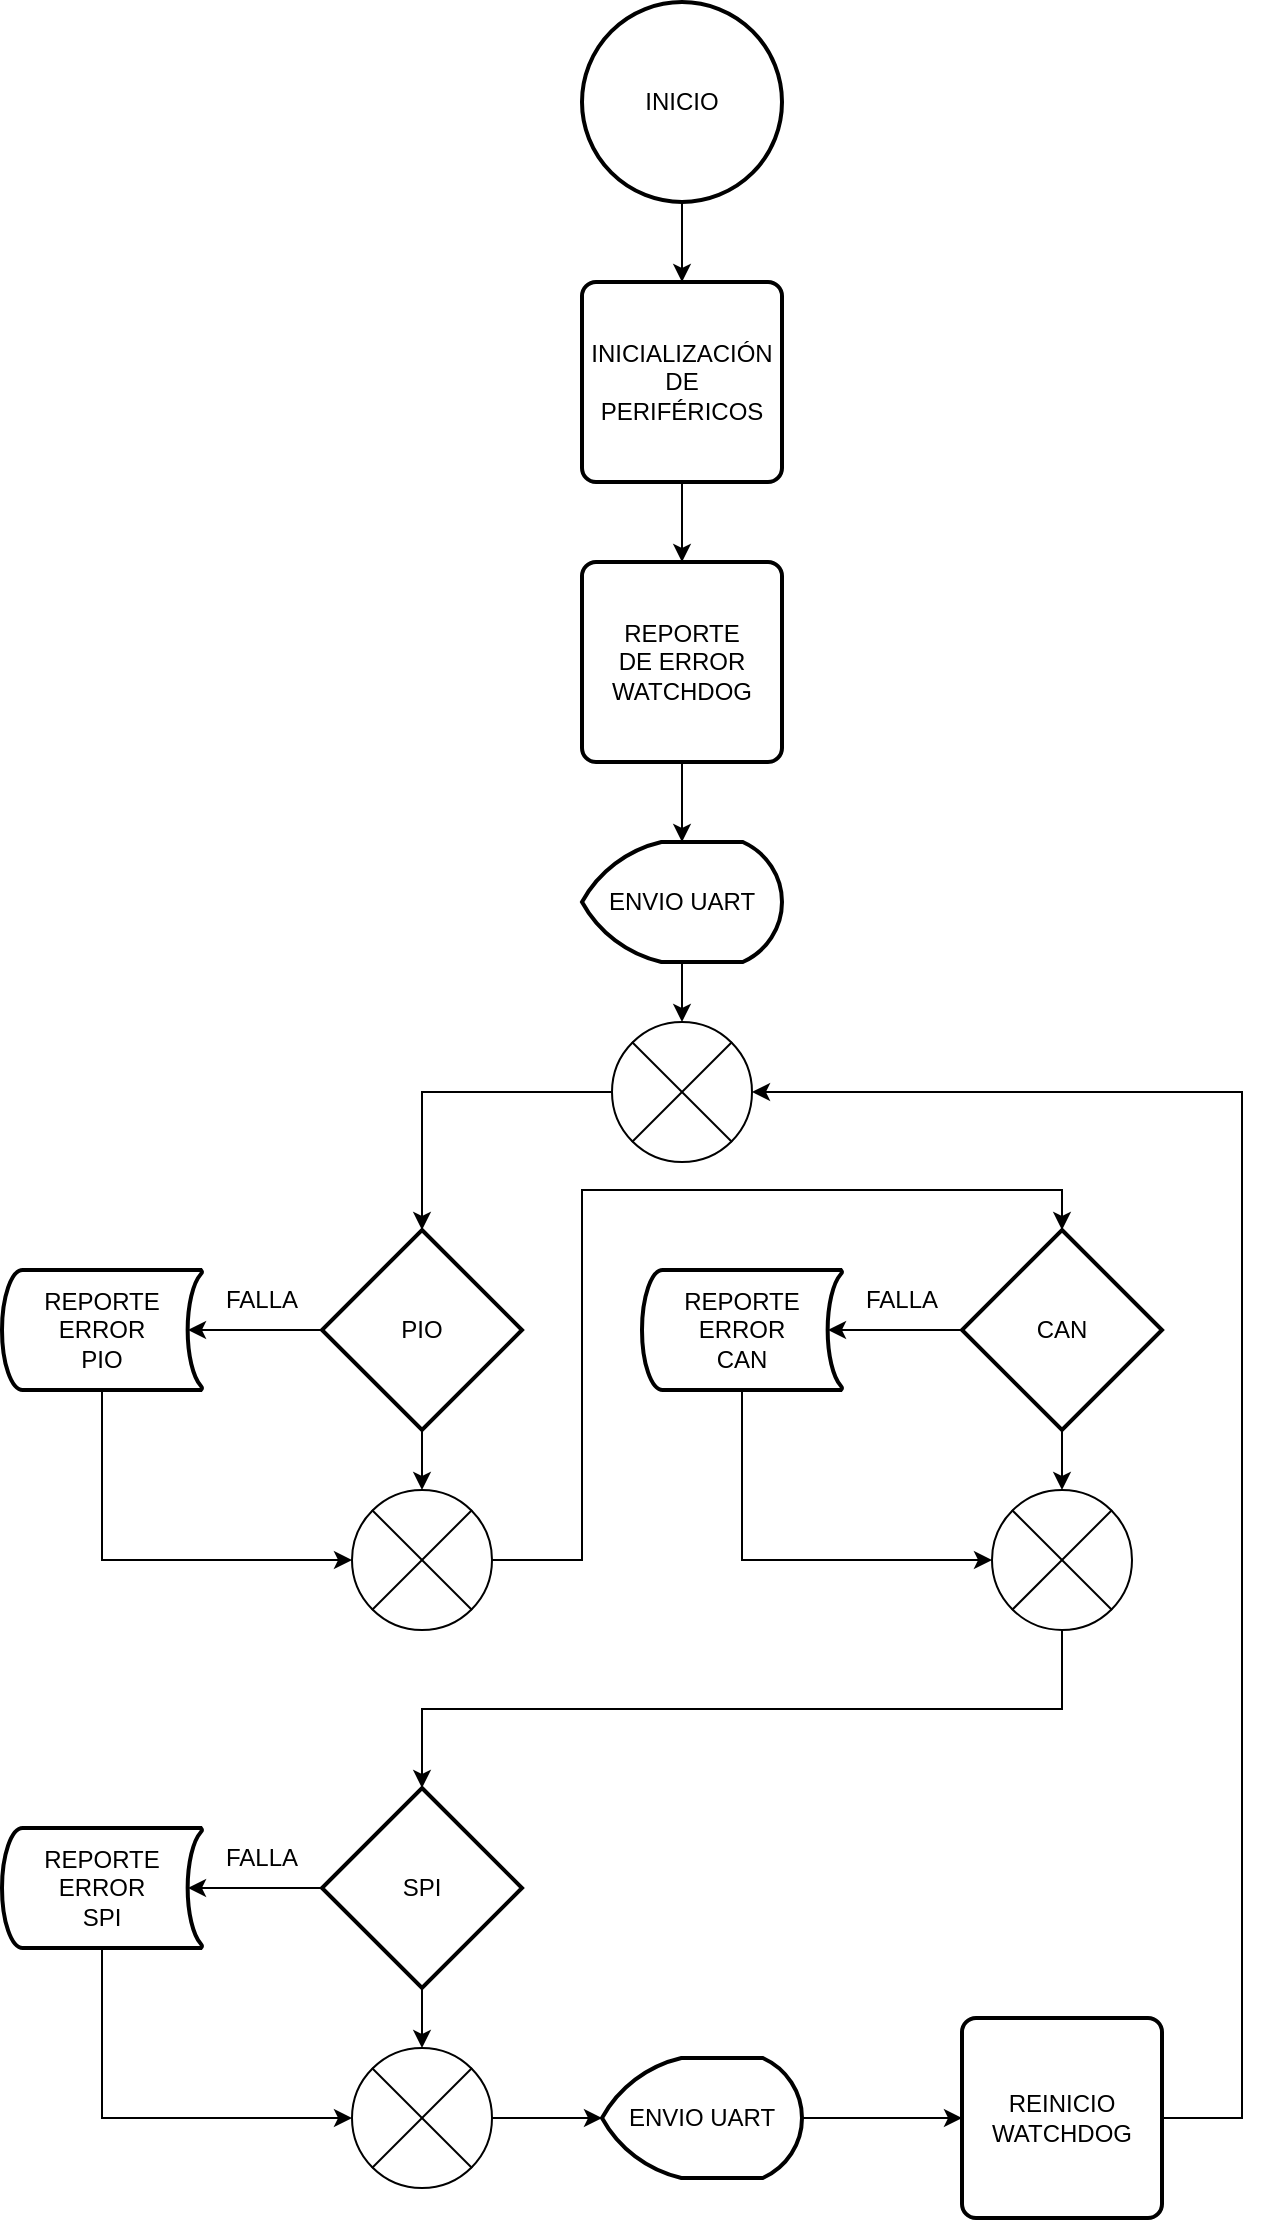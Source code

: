 <mxfile version="18.0.2" type="device"><diagram id="fPN3TaRxC34Nh6Cp19bA" name="Page-1"><mxGraphModel dx="1021" dy="505" grid="1" gridSize="10" guides="1" tooltips="1" connect="1" arrows="1" fold="1" page="1" pageScale="1" pageWidth="827" pageHeight="1169" math="0" shadow="0"><root><mxCell id="0"/><mxCell id="1" parent="0"/><mxCell id="mGMuD2tFGiobkgzqrPW2-1" style="edgeStyle=orthogonalEdgeStyle;rounded=0;orthogonalLoop=1;jettySize=auto;html=1;exitX=0.5;exitY=1;exitDx=0;exitDy=0;exitPerimeter=0;" edge="1" parent="1" source="JW1_5qMunw-wC9yqI5Fl-5" target="JW1_5qMunw-wC9yqI5Fl-6"><mxGeometry relative="1" as="geometry"/></mxCell><mxCell id="JW1_5qMunw-wC9yqI5Fl-5" value="INICIO" style="strokeWidth=2;html=1;shape=mxgraph.flowchart.start_2;whiteSpace=wrap;" parent="1" vertex="1"><mxGeometry x="430" y="47" width="100" height="100" as="geometry"/></mxCell><mxCell id="mGMuD2tFGiobkgzqrPW2-2" style="edgeStyle=orthogonalEdgeStyle;rounded=0;orthogonalLoop=1;jettySize=auto;html=1;exitX=0.5;exitY=1;exitDx=0;exitDy=0;entryX=0.5;entryY=0;entryDx=0;entryDy=0;" edge="1" parent="1" source="JW1_5qMunw-wC9yqI5Fl-6" target="JW1_5qMunw-wC9yqI5Fl-7"><mxGeometry relative="1" as="geometry"/></mxCell><mxCell id="JW1_5qMunw-wC9yqI5Fl-6" value="&lt;div&gt;INICIALIZACIÓN&lt;/div&gt;&lt;div&gt;DE&lt;/div&gt;&lt;div&gt;PERIFÉRICOS&lt;br&gt;&lt;/div&gt;" style="rounded=1;whiteSpace=wrap;html=1;absoluteArcSize=1;arcSize=14;strokeWidth=2;" parent="1" vertex="1"><mxGeometry x="430" y="187" width="100" height="100" as="geometry"/></mxCell><mxCell id="mGMuD2tFGiobkgzqrPW2-3" style="edgeStyle=orthogonalEdgeStyle;rounded=0;orthogonalLoop=1;jettySize=auto;html=1;exitX=0.5;exitY=1;exitDx=0;exitDy=0;entryX=0.5;entryY=0;entryDx=0;entryDy=0;entryPerimeter=0;" edge="1" parent="1" source="JW1_5qMunw-wC9yqI5Fl-7" target="JW1_5qMunw-wC9yqI5Fl-9"><mxGeometry relative="1" as="geometry"/></mxCell><mxCell id="JW1_5qMunw-wC9yqI5Fl-7" value="&lt;div&gt;REPORTE&lt;/div&gt;&lt;div&gt;DE ERROR&lt;/div&gt;&lt;div&gt;WATCHDOG&lt;br&gt;&lt;/div&gt;" style="rounded=1;whiteSpace=wrap;html=1;absoluteArcSize=1;arcSize=14;strokeWidth=2;" parent="1" vertex="1"><mxGeometry x="430" y="327" width="100" height="100" as="geometry"/></mxCell><mxCell id="JW1_5qMunw-wC9yqI5Fl-27" style="edgeStyle=orthogonalEdgeStyle;rounded=0;orthogonalLoop=1;jettySize=auto;html=1;exitX=0.5;exitY=1;exitDx=0;exitDy=0;exitPerimeter=0;entryX=0.5;entryY=0;entryDx=0;entryDy=0;entryPerimeter=0;" parent="1" source="JW1_5qMunw-wC9yqI5Fl-9" target="JW1_5qMunw-wC9yqI5Fl-26" edge="1"><mxGeometry relative="1" as="geometry"/></mxCell><mxCell id="JW1_5qMunw-wC9yqI5Fl-9" value="ENVIO UART" style="strokeWidth=2;html=1;shape=mxgraph.flowchart.display;whiteSpace=wrap;" parent="1" vertex="1"><mxGeometry x="430" y="467" width="100" height="60" as="geometry"/></mxCell><mxCell id="JW1_5qMunw-wC9yqI5Fl-15" style="edgeStyle=orthogonalEdgeStyle;rounded=0;orthogonalLoop=1;jettySize=auto;html=1;exitX=0;exitY=0.5;exitDx=0;exitDy=0;exitPerimeter=0;entryX=0.93;entryY=0.5;entryDx=0;entryDy=0;entryPerimeter=0;" parent="1" source="JW1_5qMunw-wC9yqI5Fl-13" target="JW1_5qMunw-wC9yqI5Fl-14" edge="1"><mxGeometry relative="1" as="geometry"/></mxCell><mxCell id="JW1_5qMunw-wC9yqI5Fl-23" style="edgeStyle=orthogonalEdgeStyle;rounded=0;orthogonalLoop=1;jettySize=auto;html=1;exitX=0.5;exitY=1;exitDx=0;exitDy=0;exitPerimeter=0;" parent="1" source="JW1_5qMunw-wC9yqI5Fl-13" target="JW1_5qMunw-wC9yqI5Fl-22" edge="1"><mxGeometry relative="1" as="geometry"/></mxCell><mxCell id="JW1_5qMunw-wC9yqI5Fl-13" value="PIO" style="strokeWidth=2;html=1;shape=mxgraph.flowchart.decision;whiteSpace=wrap;" parent="1" vertex="1"><mxGeometry x="300" y="661" width="100" height="100" as="geometry"/></mxCell><mxCell id="JW1_5qMunw-wC9yqI5Fl-24" style="edgeStyle=orthogonalEdgeStyle;rounded=0;orthogonalLoop=1;jettySize=auto;html=1;exitX=0.5;exitY=1;exitDx=0;exitDy=0;exitPerimeter=0;entryX=0;entryY=0.5;entryDx=0;entryDy=0;entryPerimeter=0;" parent="1" source="JW1_5qMunw-wC9yqI5Fl-14" target="JW1_5qMunw-wC9yqI5Fl-22" edge="1"><mxGeometry relative="1" as="geometry"/></mxCell><mxCell id="JW1_5qMunw-wC9yqI5Fl-14" value="&lt;div&gt;REPORTE&lt;/div&gt;&lt;div&gt;ERROR&lt;/div&gt;&lt;div&gt;PIO&lt;br&gt;&lt;/div&gt;" style="strokeWidth=2;html=1;shape=mxgraph.flowchart.stored_data;whiteSpace=wrap;" parent="1" vertex="1"><mxGeometry x="140" y="681" width="100" height="60" as="geometry"/></mxCell><mxCell id="JW1_5qMunw-wC9yqI5Fl-30" style="edgeStyle=orthogonalEdgeStyle;rounded=0;orthogonalLoop=1;jettySize=auto;html=1;exitX=0.5;exitY=1;exitDx=0;exitDy=0;exitPerimeter=0;entryX=0.5;entryY=0;entryDx=0;entryDy=0;entryPerimeter=0;" parent="1" source="JW1_5qMunw-wC9yqI5Fl-17" target="JW1_5qMunw-wC9yqI5Fl-29" edge="1"><mxGeometry relative="1" as="geometry"/></mxCell><mxCell id="JW1_5qMunw-wC9yqI5Fl-34" style="edgeStyle=orthogonalEdgeStyle;rounded=0;orthogonalLoop=1;jettySize=auto;html=1;exitX=0;exitY=0.5;exitDx=0;exitDy=0;exitPerimeter=0;entryX=0.93;entryY=0.5;entryDx=0;entryDy=0;entryPerimeter=0;" parent="1" source="JW1_5qMunw-wC9yqI5Fl-17" target="JW1_5qMunw-wC9yqI5Fl-18" edge="1"><mxGeometry relative="1" as="geometry"/></mxCell><mxCell id="JW1_5qMunw-wC9yqI5Fl-17" value="CAN" style="strokeWidth=2;html=1;shape=mxgraph.flowchart.decision;whiteSpace=wrap;" parent="1" vertex="1"><mxGeometry x="620" y="661" width="100" height="100" as="geometry"/></mxCell><mxCell id="JW1_5qMunw-wC9yqI5Fl-49" style="edgeStyle=orthogonalEdgeStyle;rounded=0;orthogonalLoop=1;jettySize=auto;html=1;exitX=0.5;exitY=1;exitDx=0;exitDy=0;exitPerimeter=0;entryX=0;entryY=0.5;entryDx=0;entryDy=0;entryPerimeter=0;" parent="1" source="JW1_5qMunw-wC9yqI5Fl-18" target="JW1_5qMunw-wC9yqI5Fl-29" edge="1"><mxGeometry relative="1" as="geometry"/></mxCell><mxCell id="JW1_5qMunw-wC9yqI5Fl-18" value="&lt;div&gt;REPORTE&lt;/div&gt;&lt;div&gt;ERROR&lt;/div&gt;&lt;div&gt;CAN&lt;br&gt;&lt;/div&gt;" style="strokeWidth=2;html=1;shape=mxgraph.flowchart.stored_data;whiteSpace=wrap;" parent="1" vertex="1"><mxGeometry x="460" y="681" width="100" height="60" as="geometry"/></mxCell><mxCell id="JW1_5qMunw-wC9yqI5Fl-19" style="edgeStyle=orthogonalEdgeStyle;rounded=0;orthogonalLoop=1;jettySize=auto;html=1;exitX=0;exitY=0.5;exitDx=0;exitDy=0;exitPerimeter=0;entryX=0.93;entryY=0.5;entryDx=0;entryDy=0;entryPerimeter=0;" parent="1" source="JW1_5qMunw-wC9yqI5Fl-20" target="JW1_5qMunw-wC9yqI5Fl-21" edge="1"><mxGeometry relative="1" as="geometry"/></mxCell><mxCell id="JW1_5qMunw-wC9yqI5Fl-37" style="edgeStyle=orthogonalEdgeStyle;rounded=0;orthogonalLoop=1;jettySize=auto;html=1;exitX=0.5;exitY=1;exitDx=0;exitDy=0;exitPerimeter=0;entryX=0.5;entryY=0;entryDx=0;entryDy=0;entryPerimeter=0;" parent="1" source="JW1_5qMunw-wC9yqI5Fl-20" target="JW1_5qMunw-wC9yqI5Fl-36" edge="1"><mxGeometry relative="1" as="geometry"/></mxCell><mxCell id="JW1_5qMunw-wC9yqI5Fl-20" value="SPI" style="strokeWidth=2;html=1;shape=mxgraph.flowchart.decision;whiteSpace=wrap;" parent="1" vertex="1"><mxGeometry x="300" y="940" width="100" height="100" as="geometry"/></mxCell><mxCell id="JW1_5qMunw-wC9yqI5Fl-39" style="edgeStyle=orthogonalEdgeStyle;rounded=0;orthogonalLoop=1;jettySize=auto;html=1;exitX=0.5;exitY=1;exitDx=0;exitDy=0;exitPerimeter=0;entryX=0;entryY=0.5;entryDx=0;entryDy=0;entryPerimeter=0;" parent="1" source="JW1_5qMunw-wC9yqI5Fl-21" target="JW1_5qMunw-wC9yqI5Fl-36" edge="1"><mxGeometry relative="1" as="geometry"/></mxCell><mxCell id="JW1_5qMunw-wC9yqI5Fl-21" value="&lt;div&gt;REPORTE&lt;/div&gt;&lt;div&gt;ERROR&lt;/div&gt;SPI" style="strokeWidth=2;html=1;shape=mxgraph.flowchart.stored_data;whiteSpace=wrap;" parent="1" vertex="1"><mxGeometry x="140" y="960" width="100" height="60" as="geometry"/></mxCell><mxCell id="JW1_5qMunw-wC9yqI5Fl-35" style="edgeStyle=orthogonalEdgeStyle;rounded=0;orthogonalLoop=1;jettySize=auto;html=1;exitX=1;exitY=0.5;exitDx=0;exitDy=0;exitPerimeter=0;entryX=0.5;entryY=0;entryDx=0;entryDy=0;entryPerimeter=0;" parent="1" source="JW1_5qMunw-wC9yqI5Fl-22" target="JW1_5qMunw-wC9yqI5Fl-17" edge="1"><mxGeometry relative="1" as="geometry"><Array as="points"><mxPoint x="430" y="826"/><mxPoint x="430" y="641"/><mxPoint x="670" y="641"/></Array></mxGeometry></mxCell><mxCell id="JW1_5qMunw-wC9yqI5Fl-22" value="" style="verticalLabelPosition=bottom;verticalAlign=top;html=1;shape=mxgraph.flowchart.or;" parent="1" vertex="1"><mxGeometry x="315" y="791" width="70" height="70" as="geometry"/></mxCell><mxCell id="mGMuD2tFGiobkgzqrPW2-4" style="edgeStyle=orthogonalEdgeStyle;rounded=0;orthogonalLoop=1;jettySize=auto;html=1;exitX=0;exitY=0.5;exitDx=0;exitDy=0;exitPerimeter=0;" edge="1" parent="1" source="JW1_5qMunw-wC9yqI5Fl-26" target="JW1_5qMunw-wC9yqI5Fl-13"><mxGeometry relative="1" as="geometry"/></mxCell><mxCell id="JW1_5qMunw-wC9yqI5Fl-26" value="" style="verticalLabelPosition=bottom;verticalAlign=top;html=1;shape=mxgraph.flowchart.or;" parent="1" vertex="1"><mxGeometry x="445" y="557" width="70" height="70" as="geometry"/></mxCell><mxCell id="mGMuD2tFGiobkgzqrPW2-6" style="edgeStyle=orthogonalEdgeStyle;rounded=0;orthogonalLoop=1;jettySize=auto;html=1;exitX=0.5;exitY=1;exitDx=0;exitDy=0;exitPerimeter=0;entryX=0.5;entryY=0;entryDx=0;entryDy=0;entryPerimeter=0;" edge="1" parent="1" source="JW1_5qMunw-wC9yqI5Fl-29" target="JW1_5qMunw-wC9yqI5Fl-20"><mxGeometry relative="1" as="geometry"/></mxCell><mxCell id="JW1_5qMunw-wC9yqI5Fl-29" value="" style="verticalLabelPosition=bottom;verticalAlign=top;html=1;shape=mxgraph.flowchart.or;" parent="1" vertex="1"><mxGeometry x="635" y="791" width="70" height="70" as="geometry"/></mxCell><mxCell id="mGMuD2tFGiobkgzqrPW2-8" style="edgeStyle=orthogonalEdgeStyle;rounded=0;orthogonalLoop=1;jettySize=auto;html=1;exitX=1;exitY=0.5;exitDx=0;exitDy=0;exitPerimeter=0;" edge="1" parent="1" source="JW1_5qMunw-wC9yqI5Fl-36" target="JW1_5qMunw-wC9yqI5Fl-41"><mxGeometry relative="1" as="geometry"/></mxCell><mxCell id="JW1_5qMunw-wC9yqI5Fl-36" value="" style="verticalLabelPosition=bottom;verticalAlign=top;html=1;shape=mxgraph.flowchart.or;" parent="1" vertex="1"><mxGeometry x="315" y="1070" width="70" height="70" as="geometry"/></mxCell><mxCell id="mGMuD2tFGiobkgzqrPW2-9" style="edgeStyle=orthogonalEdgeStyle;rounded=0;orthogonalLoop=1;jettySize=auto;html=1;exitX=1;exitY=0.5;exitDx=0;exitDy=0;exitPerimeter=0;" edge="1" parent="1" source="JW1_5qMunw-wC9yqI5Fl-41" target="JW1_5qMunw-wC9yqI5Fl-42"><mxGeometry relative="1" as="geometry"/></mxCell><mxCell id="JW1_5qMunw-wC9yqI5Fl-41" value="ENVIO UART" style="strokeWidth=2;html=1;shape=mxgraph.flowchart.display;whiteSpace=wrap;" parent="1" vertex="1"><mxGeometry x="440" y="1075" width="100" height="60" as="geometry"/></mxCell><mxCell id="mGMuD2tFGiobkgzqrPW2-7" style="edgeStyle=orthogonalEdgeStyle;rounded=0;orthogonalLoop=1;jettySize=auto;html=1;exitX=1;exitY=0.5;exitDx=0;exitDy=0;entryX=1;entryY=0.5;entryDx=0;entryDy=0;entryPerimeter=0;" edge="1" parent="1" source="JW1_5qMunw-wC9yqI5Fl-42" target="JW1_5qMunw-wC9yqI5Fl-26"><mxGeometry relative="1" as="geometry"><Array as="points"><mxPoint x="760" y="1105"/><mxPoint x="760" y="592"/></Array></mxGeometry></mxCell><mxCell id="JW1_5qMunw-wC9yqI5Fl-42" value="&lt;div&gt;REINICIO&lt;/div&gt;&lt;div&gt;WATCHDOG&lt;br&gt;&lt;/div&gt;" style="rounded=1;whiteSpace=wrap;html=1;absoluteArcSize=1;arcSize=14;strokeWidth=2;" parent="1" vertex="1"><mxGeometry x="620" y="1055" width="100" height="100" as="geometry"/></mxCell><mxCell id="mGMuD2tFGiobkgzqrPW2-11" value="FALLA" style="text;html=1;strokeColor=none;fillColor=none;align=center;verticalAlign=middle;whiteSpace=wrap;rounded=0;" vertex="1" parent="1"><mxGeometry x="240" y="681" width="60" height="30" as="geometry"/></mxCell><mxCell id="mGMuD2tFGiobkgzqrPW2-12" value="FALLA" style="text;html=1;strokeColor=none;fillColor=none;align=center;verticalAlign=middle;whiteSpace=wrap;rounded=0;" vertex="1" parent="1"><mxGeometry x="560" y="681" width="60" height="30" as="geometry"/></mxCell><mxCell id="mGMuD2tFGiobkgzqrPW2-13" value="FALLA" style="text;html=1;strokeColor=none;fillColor=none;align=center;verticalAlign=middle;whiteSpace=wrap;rounded=0;" vertex="1" parent="1"><mxGeometry x="240" y="960" width="60" height="30" as="geometry"/></mxCell></root></mxGraphModel></diagram></mxfile>